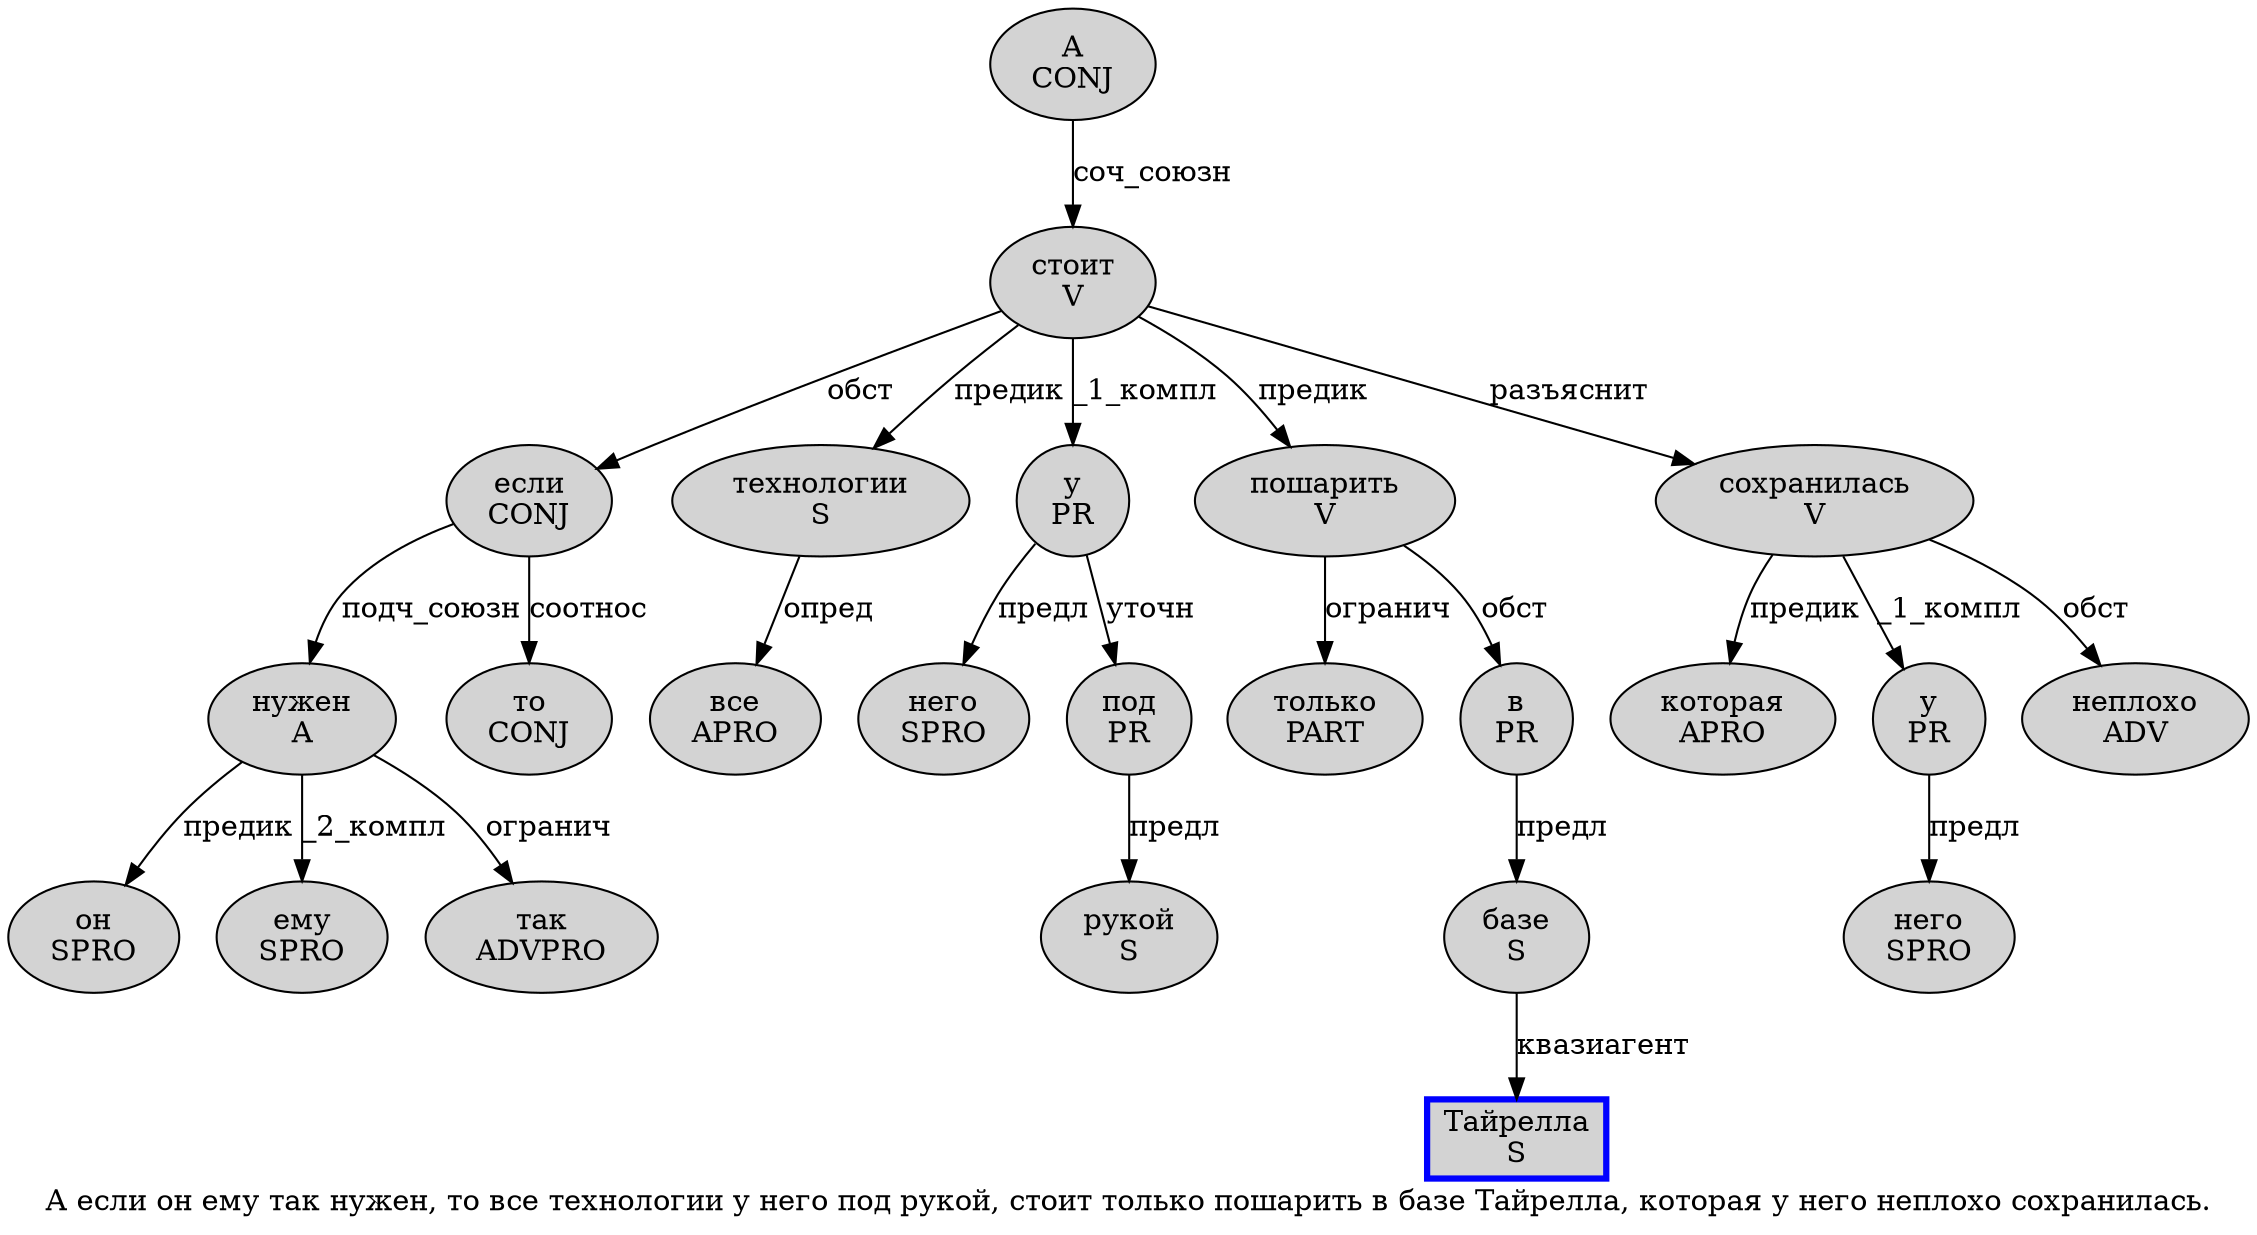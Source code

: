 digraph SENTENCE_2754 {
	graph [label="А если он ему так нужен, то все технологии у него под рукой, стоит только пошарить в базе Тайрелла, которая у него неплохо сохранилась."]
	node [style=filled]
		0 [label="А
CONJ" color="" fillcolor=lightgray penwidth=1 shape=ellipse]
		1 [label="если
CONJ" color="" fillcolor=lightgray penwidth=1 shape=ellipse]
		2 [label="он
SPRO" color="" fillcolor=lightgray penwidth=1 shape=ellipse]
		3 [label="ему
SPRO" color="" fillcolor=lightgray penwidth=1 shape=ellipse]
		4 [label="так
ADVPRO" color="" fillcolor=lightgray penwidth=1 shape=ellipse]
		5 [label="нужен
A" color="" fillcolor=lightgray penwidth=1 shape=ellipse]
		7 [label="то
CONJ" color="" fillcolor=lightgray penwidth=1 shape=ellipse]
		8 [label="все
APRO" color="" fillcolor=lightgray penwidth=1 shape=ellipse]
		9 [label="технологии
S" color="" fillcolor=lightgray penwidth=1 shape=ellipse]
		10 [label="у
PR" color="" fillcolor=lightgray penwidth=1 shape=ellipse]
		11 [label="него
SPRO" color="" fillcolor=lightgray penwidth=1 shape=ellipse]
		12 [label="под
PR" color="" fillcolor=lightgray penwidth=1 shape=ellipse]
		13 [label="рукой
S" color="" fillcolor=lightgray penwidth=1 shape=ellipse]
		15 [label="стоит
V" color="" fillcolor=lightgray penwidth=1 shape=ellipse]
		16 [label="только
PART" color="" fillcolor=lightgray penwidth=1 shape=ellipse]
		17 [label="пошарить
V" color="" fillcolor=lightgray penwidth=1 shape=ellipse]
		18 [label="в
PR" color="" fillcolor=lightgray penwidth=1 shape=ellipse]
		19 [label="базе
S" color="" fillcolor=lightgray penwidth=1 shape=ellipse]
		20 [label="Тайрелла
S" color=blue fillcolor=lightgray penwidth=3 shape=box]
		22 [label="которая
APRO" color="" fillcolor=lightgray penwidth=1 shape=ellipse]
		23 [label="у
PR" color="" fillcolor=lightgray penwidth=1 shape=ellipse]
		24 [label="него
SPRO" color="" fillcolor=lightgray penwidth=1 shape=ellipse]
		25 [label="неплохо
ADV" color="" fillcolor=lightgray penwidth=1 shape=ellipse]
		26 [label="сохранилась
V" color="" fillcolor=lightgray penwidth=1 shape=ellipse]
			17 -> 16 [label="огранич"]
			17 -> 18 [label="обст"]
			10 -> 11 [label="предл"]
			10 -> 12 [label="уточн"]
			18 -> 19 [label="предл"]
			19 -> 20 [label="квазиагент"]
			5 -> 2 [label="предик"]
			5 -> 3 [label="_2_компл"]
			5 -> 4 [label="огранич"]
			1 -> 5 [label="подч_союзн"]
			1 -> 7 [label="соотнос"]
			0 -> 15 [label="соч_союзн"]
			23 -> 24 [label="предл"]
			12 -> 13 [label="предл"]
			26 -> 22 [label="предик"]
			26 -> 23 [label="_1_компл"]
			26 -> 25 [label="обст"]
			9 -> 8 [label="опред"]
			15 -> 1 [label="обст"]
			15 -> 9 [label="предик"]
			15 -> 10 [label="_1_компл"]
			15 -> 17 [label="предик"]
			15 -> 26 [label="разъяснит"]
}